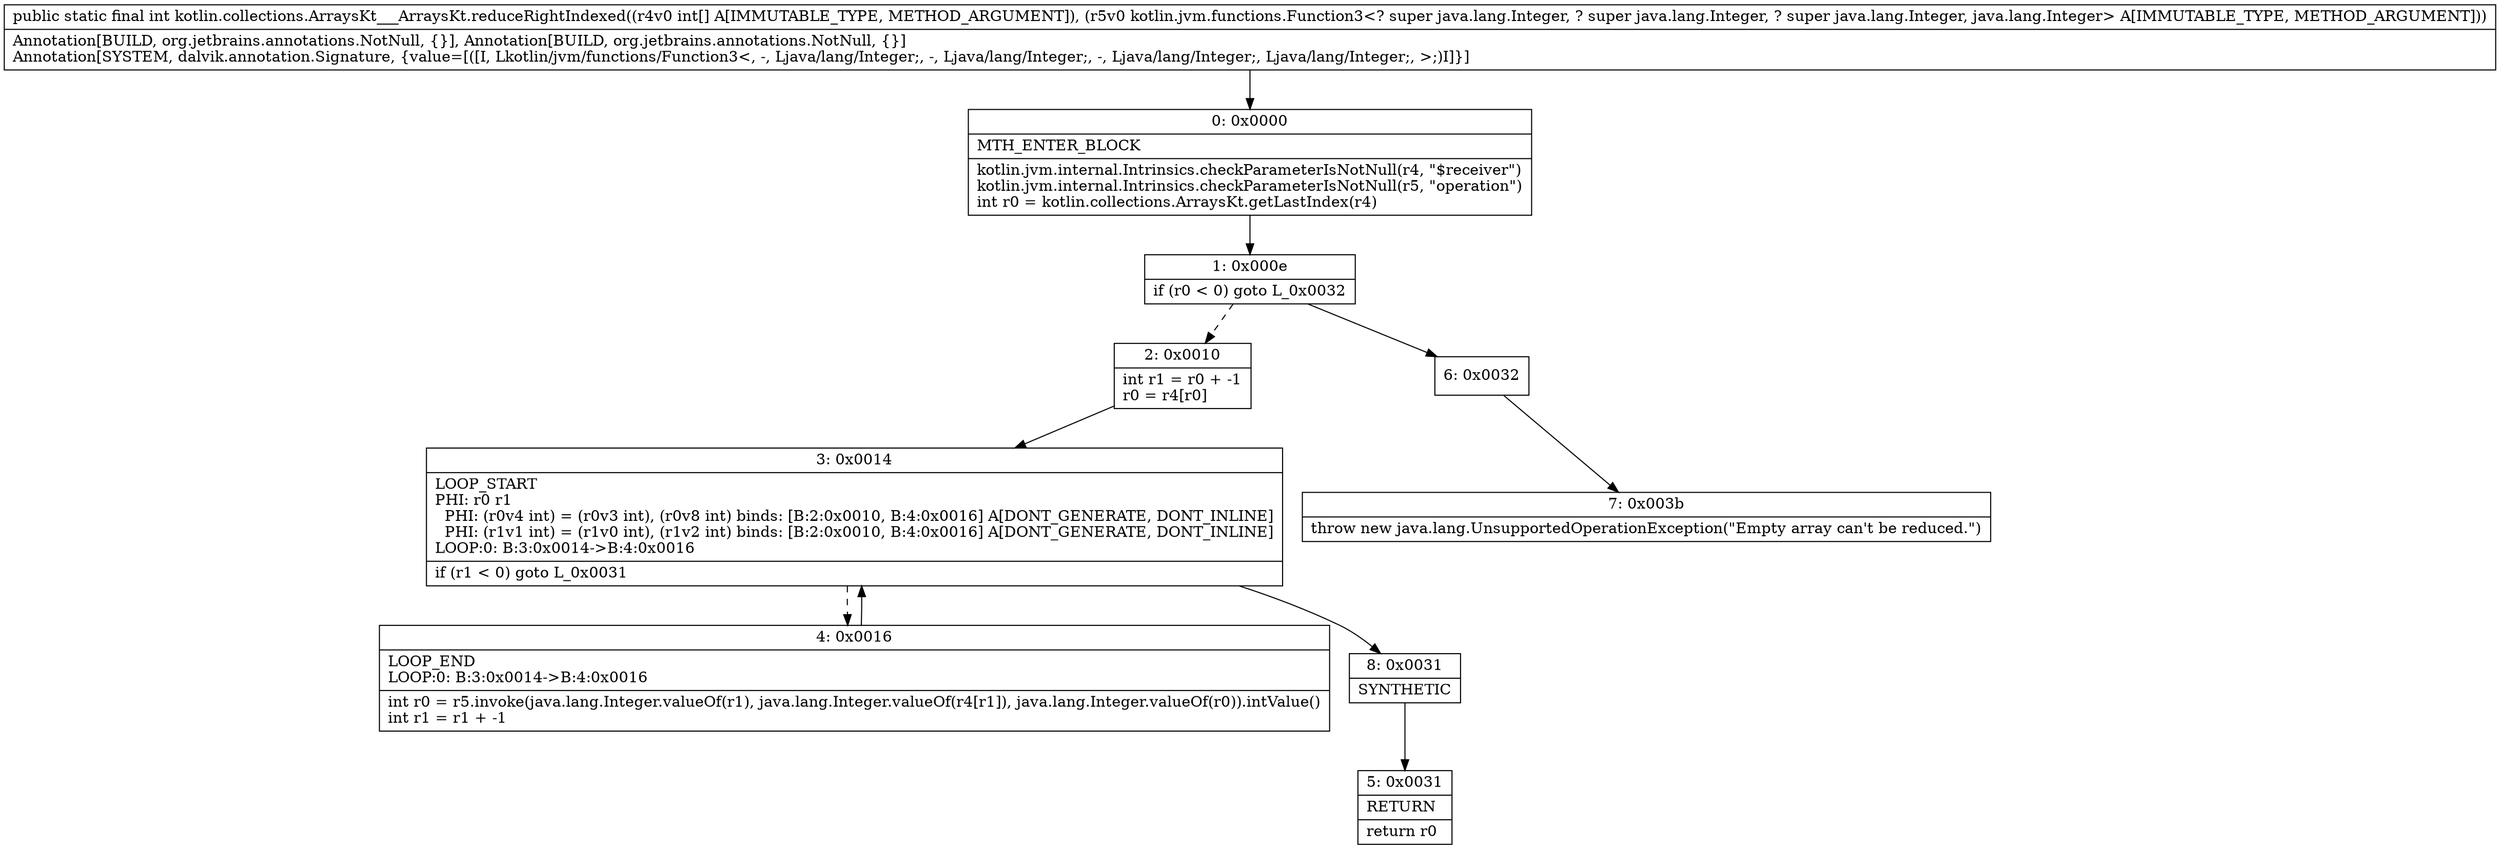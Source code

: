 digraph "CFG forkotlin.collections.ArraysKt___ArraysKt.reduceRightIndexed([ILkotlin\/jvm\/functions\/Function3;)I" {
Node_0 [shape=record,label="{0\:\ 0x0000|MTH_ENTER_BLOCK\l|kotlin.jvm.internal.Intrinsics.checkParameterIsNotNull(r4, \"$receiver\")\lkotlin.jvm.internal.Intrinsics.checkParameterIsNotNull(r5, \"operation\")\lint r0 = kotlin.collections.ArraysKt.getLastIndex(r4)\l}"];
Node_1 [shape=record,label="{1\:\ 0x000e|if (r0 \< 0) goto L_0x0032\l}"];
Node_2 [shape=record,label="{2\:\ 0x0010|int r1 = r0 + \-1\lr0 = r4[r0]\l}"];
Node_3 [shape=record,label="{3\:\ 0x0014|LOOP_START\lPHI: r0 r1 \l  PHI: (r0v4 int) = (r0v3 int), (r0v8 int) binds: [B:2:0x0010, B:4:0x0016] A[DONT_GENERATE, DONT_INLINE]\l  PHI: (r1v1 int) = (r1v0 int), (r1v2 int) binds: [B:2:0x0010, B:4:0x0016] A[DONT_GENERATE, DONT_INLINE]\lLOOP:0: B:3:0x0014\-\>B:4:0x0016\l|if (r1 \< 0) goto L_0x0031\l}"];
Node_4 [shape=record,label="{4\:\ 0x0016|LOOP_END\lLOOP:0: B:3:0x0014\-\>B:4:0x0016\l|int r0 = r5.invoke(java.lang.Integer.valueOf(r1), java.lang.Integer.valueOf(r4[r1]), java.lang.Integer.valueOf(r0)).intValue()\lint r1 = r1 + \-1\l}"];
Node_5 [shape=record,label="{5\:\ 0x0031|RETURN\l|return r0\l}"];
Node_6 [shape=record,label="{6\:\ 0x0032}"];
Node_7 [shape=record,label="{7\:\ 0x003b|throw new java.lang.UnsupportedOperationException(\"Empty array can't be reduced.\")\l}"];
Node_8 [shape=record,label="{8\:\ 0x0031|SYNTHETIC\l}"];
MethodNode[shape=record,label="{public static final int kotlin.collections.ArraysKt___ArraysKt.reduceRightIndexed((r4v0 int[] A[IMMUTABLE_TYPE, METHOD_ARGUMENT]), (r5v0 kotlin.jvm.functions.Function3\<? super java.lang.Integer, ? super java.lang.Integer, ? super java.lang.Integer, java.lang.Integer\> A[IMMUTABLE_TYPE, METHOD_ARGUMENT]))  | Annotation[BUILD, org.jetbrains.annotations.NotNull, \{\}], Annotation[BUILD, org.jetbrains.annotations.NotNull, \{\}]\lAnnotation[SYSTEM, dalvik.annotation.Signature, \{value=[([I, Lkotlin\/jvm\/functions\/Function3\<, \-, Ljava\/lang\/Integer;, \-, Ljava\/lang\/Integer;, \-, Ljava\/lang\/Integer;, Ljava\/lang\/Integer;, \>;)I]\}]\l}"];
MethodNode -> Node_0;
Node_0 -> Node_1;
Node_1 -> Node_2[style=dashed];
Node_1 -> Node_6;
Node_2 -> Node_3;
Node_3 -> Node_4[style=dashed];
Node_3 -> Node_8;
Node_4 -> Node_3;
Node_6 -> Node_7;
Node_8 -> Node_5;
}

